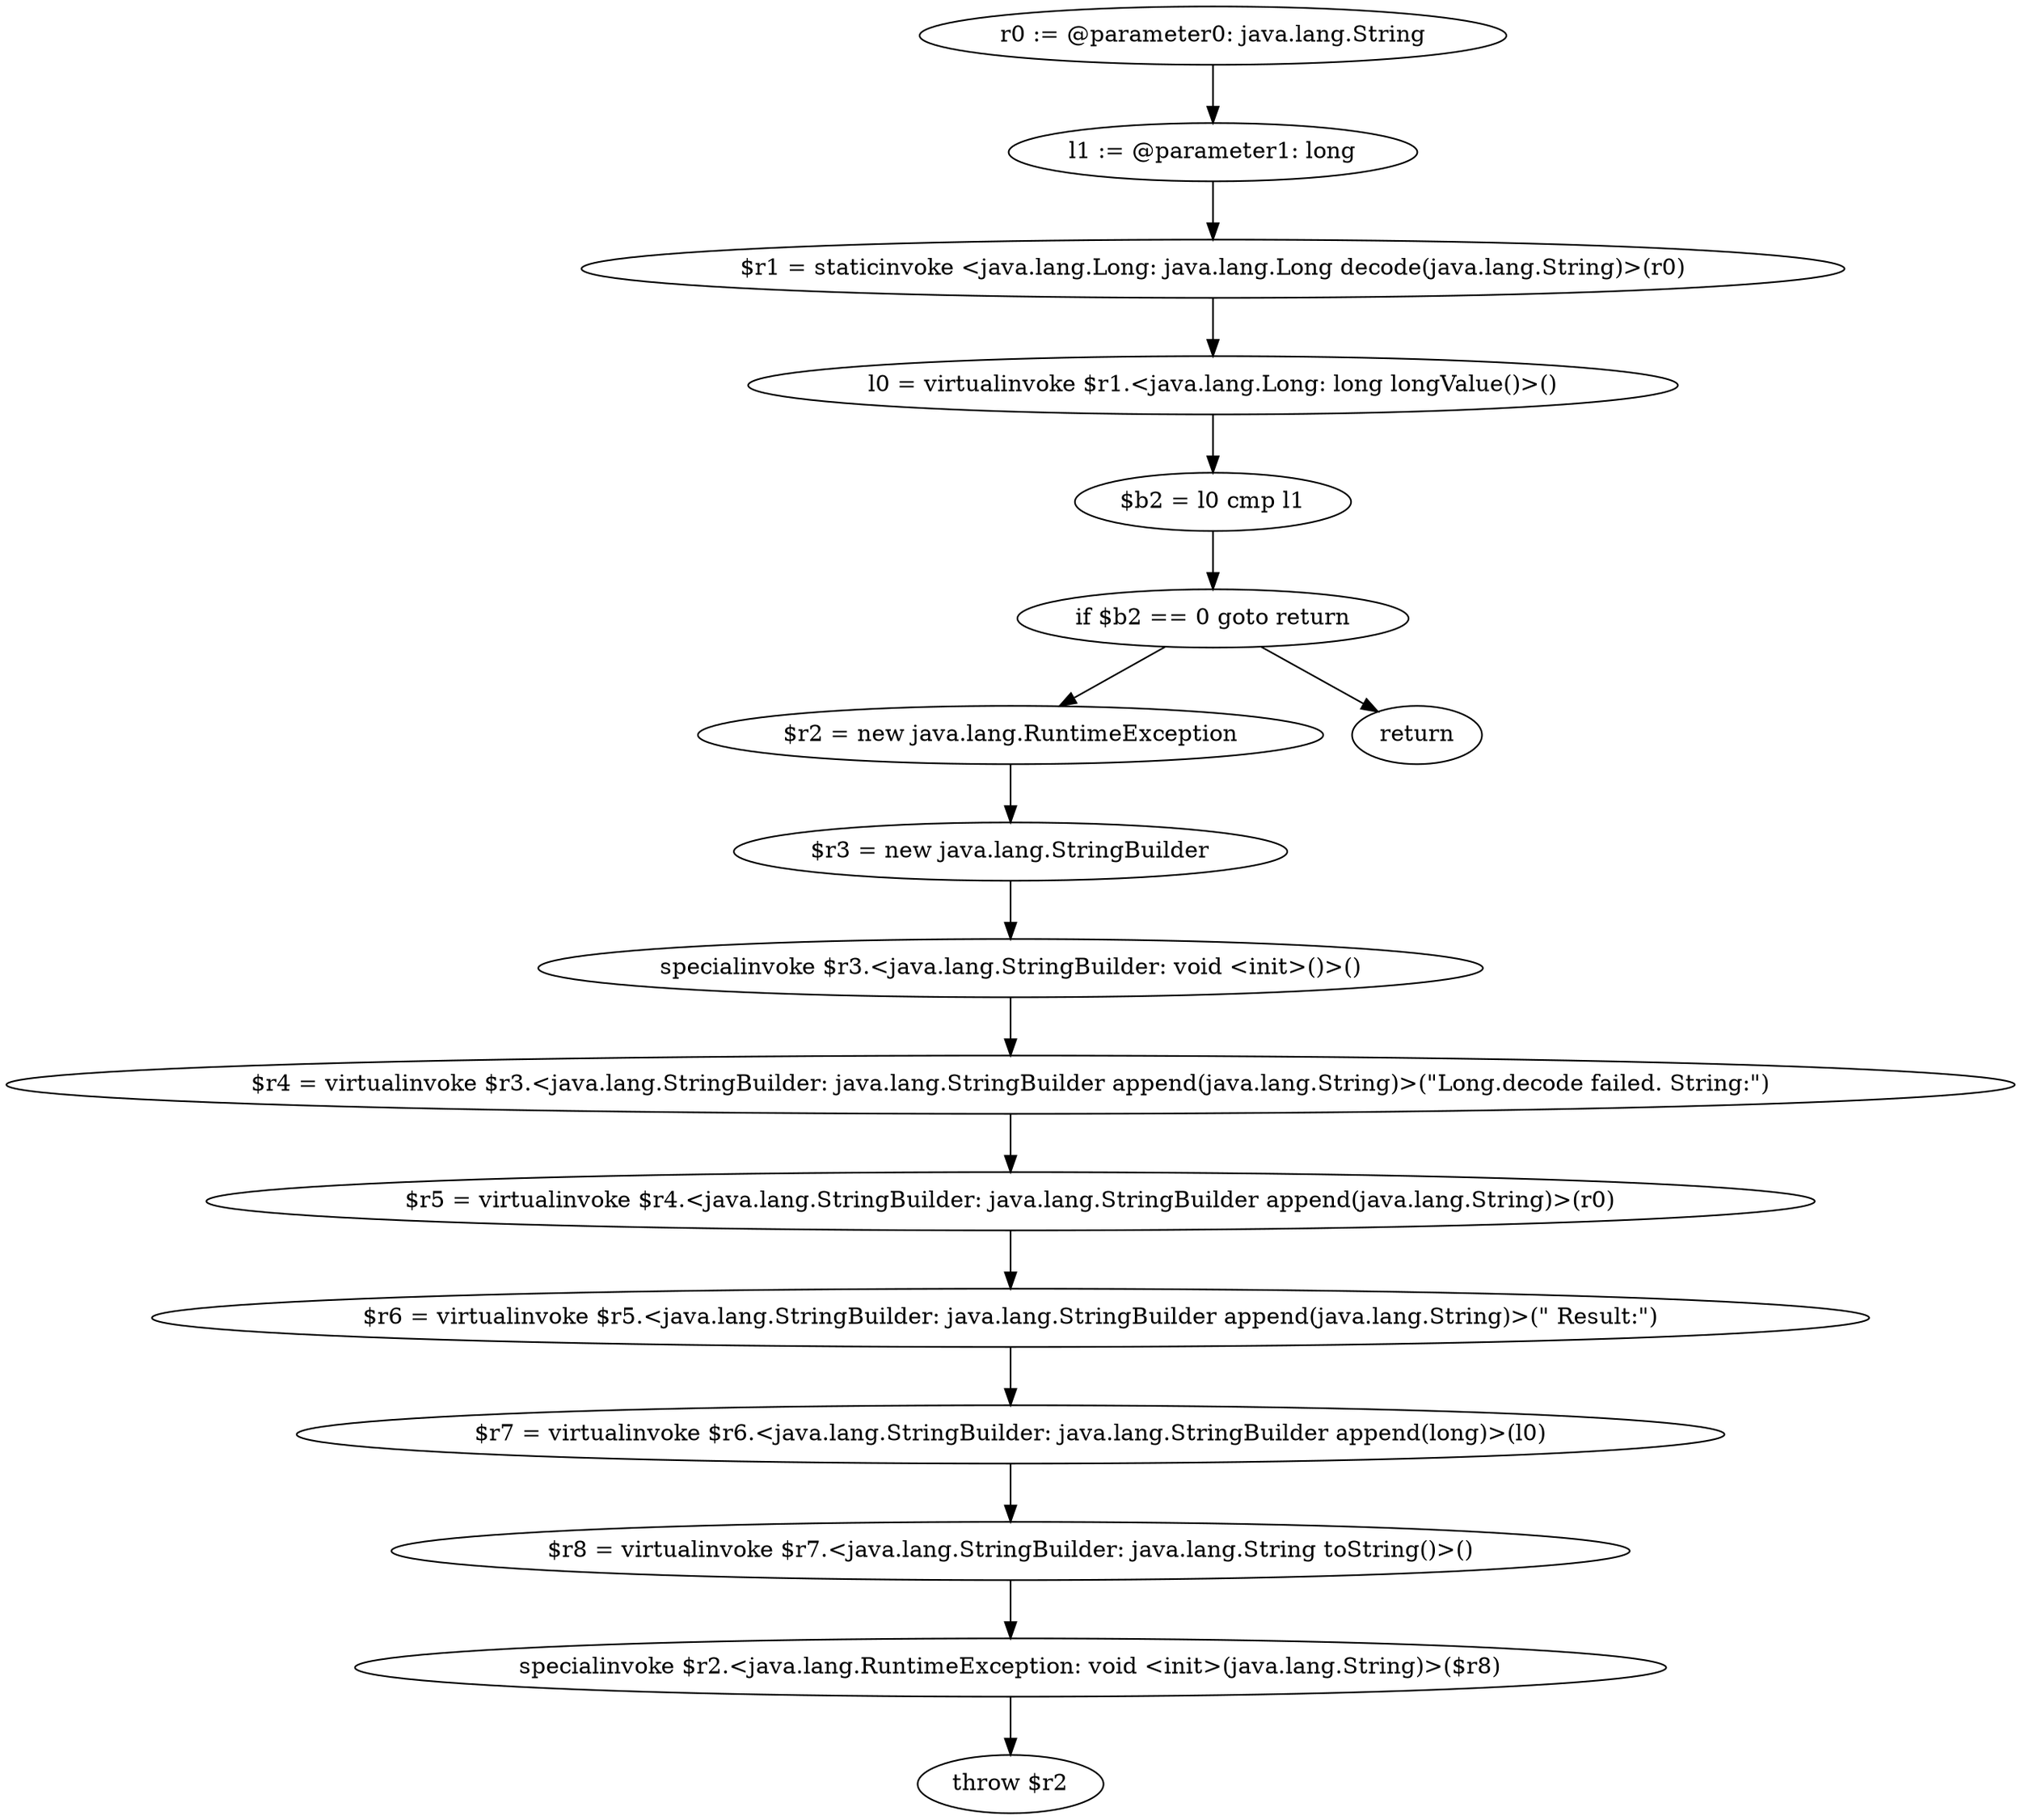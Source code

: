 digraph "unitGraph" {
    "r0 := @parameter0: java.lang.String"
    "l1 := @parameter1: long"
    "$r1 = staticinvoke <java.lang.Long: java.lang.Long decode(java.lang.String)>(r0)"
    "l0 = virtualinvoke $r1.<java.lang.Long: long longValue()>()"
    "$b2 = l0 cmp l1"
    "if $b2 == 0 goto return"
    "$r2 = new java.lang.RuntimeException"
    "$r3 = new java.lang.StringBuilder"
    "specialinvoke $r3.<java.lang.StringBuilder: void <init>()>()"
    "$r4 = virtualinvoke $r3.<java.lang.StringBuilder: java.lang.StringBuilder append(java.lang.String)>(\"Long.decode failed. String:\")"
    "$r5 = virtualinvoke $r4.<java.lang.StringBuilder: java.lang.StringBuilder append(java.lang.String)>(r0)"
    "$r6 = virtualinvoke $r5.<java.lang.StringBuilder: java.lang.StringBuilder append(java.lang.String)>(\" Result:\")"
    "$r7 = virtualinvoke $r6.<java.lang.StringBuilder: java.lang.StringBuilder append(long)>(l0)"
    "$r8 = virtualinvoke $r7.<java.lang.StringBuilder: java.lang.String toString()>()"
    "specialinvoke $r2.<java.lang.RuntimeException: void <init>(java.lang.String)>($r8)"
    "throw $r2"
    "return"
    "r0 := @parameter0: java.lang.String"->"l1 := @parameter1: long";
    "l1 := @parameter1: long"->"$r1 = staticinvoke <java.lang.Long: java.lang.Long decode(java.lang.String)>(r0)";
    "$r1 = staticinvoke <java.lang.Long: java.lang.Long decode(java.lang.String)>(r0)"->"l0 = virtualinvoke $r1.<java.lang.Long: long longValue()>()";
    "l0 = virtualinvoke $r1.<java.lang.Long: long longValue()>()"->"$b2 = l0 cmp l1";
    "$b2 = l0 cmp l1"->"if $b2 == 0 goto return";
    "if $b2 == 0 goto return"->"$r2 = new java.lang.RuntimeException";
    "if $b2 == 0 goto return"->"return";
    "$r2 = new java.lang.RuntimeException"->"$r3 = new java.lang.StringBuilder";
    "$r3 = new java.lang.StringBuilder"->"specialinvoke $r3.<java.lang.StringBuilder: void <init>()>()";
    "specialinvoke $r3.<java.lang.StringBuilder: void <init>()>()"->"$r4 = virtualinvoke $r3.<java.lang.StringBuilder: java.lang.StringBuilder append(java.lang.String)>(\"Long.decode failed. String:\")";
    "$r4 = virtualinvoke $r3.<java.lang.StringBuilder: java.lang.StringBuilder append(java.lang.String)>(\"Long.decode failed. String:\")"->"$r5 = virtualinvoke $r4.<java.lang.StringBuilder: java.lang.StringBuilder append(java.lang.String)>(r0)";
    "$r5 = virtualinvoke $r4.<java.lang.StringBuilder: java.lang.StringBuilder append(java.lang.String)>(r0)"->"$r6 = virtualinvoke $r5.<java.lang.StringBuilder: java.lang.StringBuilder append(java.lang.String)>(\" Result:\")";
    "$r6 = virtualinvoke $r5.<java.lang.StringBuilder: java.lang.StringBuilder append(java.lang.String)>(\" Result:\")"->"$r7 = virtualinvoke $r6.<java.lang.StringBuilder: java.lang.StringBuilder append(long)>(l0)";
    "$r7 = virtualinvoke $r6.<java.lang.StringBuilder: java.lang.StringBuilder append(long)>(l0)"->"$r8 = virtualinvoke $r7.<java.lang.StringBuilder: java.lang.String toString()>()";
    "$r8 = virtualinvoke $r7.<java.lang.StringBuilder: java.lang.String toString()>()"->"specialinvoke $r2.<java.lang.RuntimeException: void <init>(java.lang.String)>($r8)";
    "specialinvoke $r2.<java.lang.RuntimeException: void <init>(java.lang.String)>($r8)"->"throw $r2";
}
